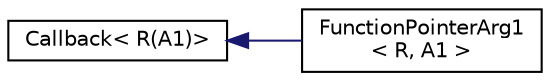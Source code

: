 digraph "Graphical Class Hierarchy"
{
 // LATEX_PDF_SIZE
  edge [fontname="Helvetica",fontsize="10",labelfontname="Helvetica",labelfontsize="10"];
  node [fontname="Helvetica",fontsize="10",shape=record];
  rankdir="LR";
  Node0 [label="Callback\< R(A1)\>",height=0.2,width=0.4,color="black", fillcolor="white", style="filled",URL="$classmbed_1_1_callback.html",tooltip=" "];
  Node0 -> Node1 [dir="back",color="midnightblue",fontsize="10",style="solid",fontname="Helvetica"];
  Node1 [label="FunctionPointerArg1\l\< R, A1 \>",height=0.2,width=0.4,color="black", fillcolor="white", style="filled",URL="$classmbed_1_1_function_pointer_arg1.html",tooltip=" "];
}

